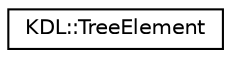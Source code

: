 digraph G
{
  edge [fontname="Helvetica",fontsize="10",labelfontname="Helvetica",labelfontsize="10"];
  node [fontname="Helvetica",fontsize="10",shape=record];
  rankdir=LR;
  Node1 [label="KDL::TreeElement",height=0.2,width=0.4,color="black", fillcolor="white", style="filled",URL="$d5/d78/classKDL_1_1TreeElement.html"];
}
